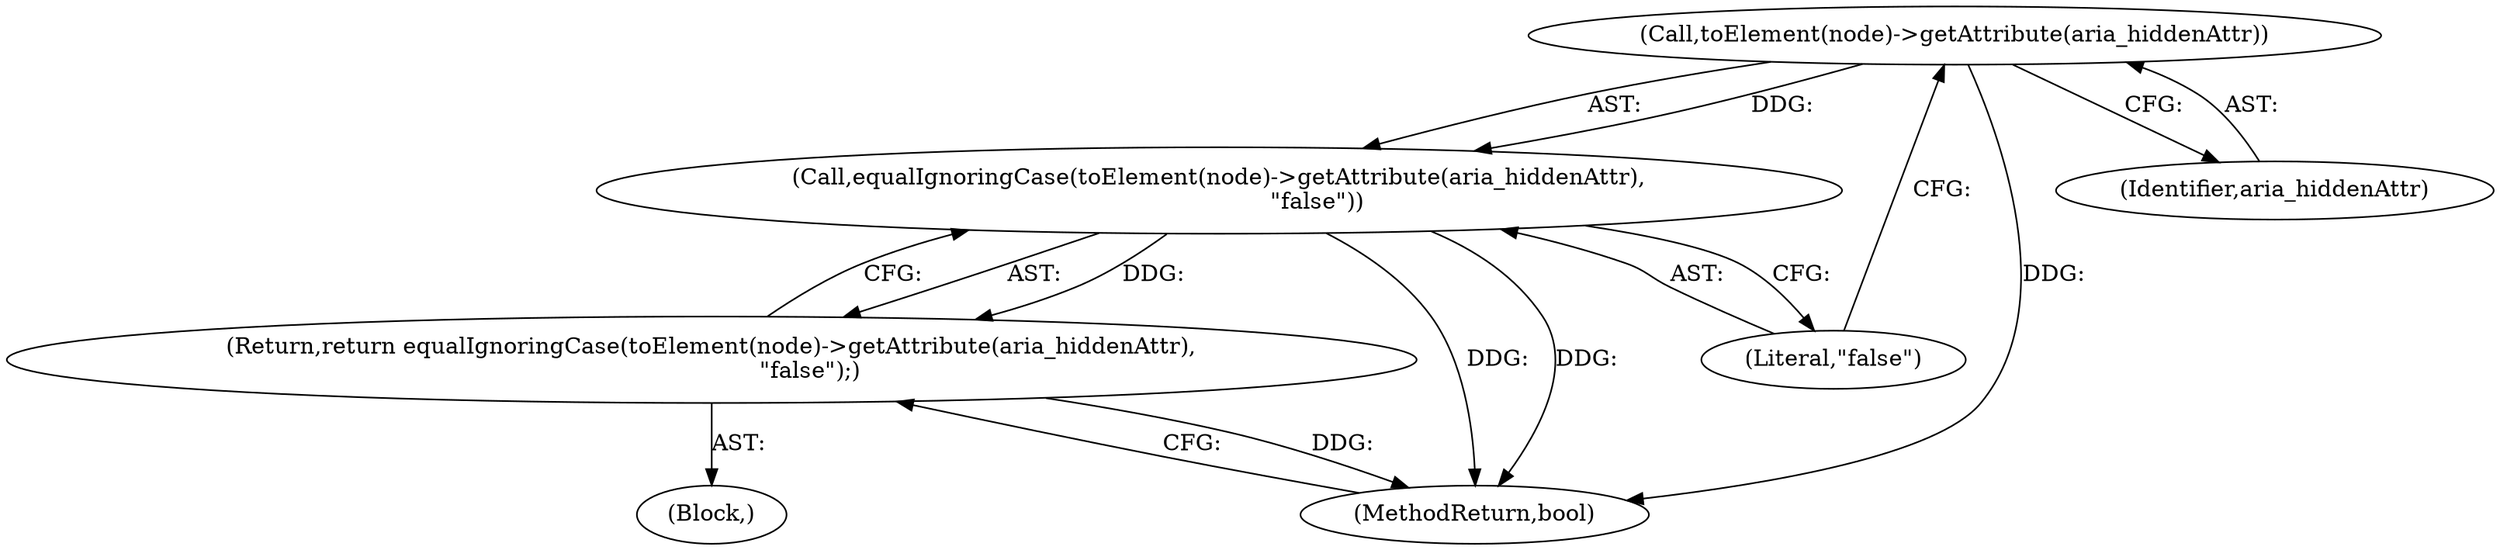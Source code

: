 digraph "1_Chrome_d27468a832d5316884bd02f459cbf493697fd7e1_27@del" {
"1000115" [label="(Call,toElement(node)->getAttribute(aria_hiddenAttr))"];
"1000114" [label="(Call,equalIgnoringCase(toElement(node)->getAttribute(aria_hiddenAttr),\n                           \"false\"))"];
"1000113" [label="(Return,return equalIgnoringCase(toElement(node)->getAttribute(aria_hiddenAttr),\n                           \"false\");)"];
"1000102" [label="(Block,)"];
"1000116" [label="(Identifier,aria_hiddenAttr)"];
"1000115" [label="(Call,toElement(node)->getAttribute(aria_hiddenAttr))"];
"1000113" [label="(Return,return equalIgnoringCase(toElement(node)->getAttribute(aria_hiddenAttr),\n                           \"false\");)"];
"1000114" [label="(Call,equalIgnoringCase(toElement(node)->getAttribute(aria_hiddenAttr),\n                           \"false\"))"];
"1000118" [label="(MethodReturn,bool)"];
"1000117" [label="(Literal,\"false\")"];
"1000115" -> "1000114"  [label="AST: "];
"1000115" -> "1000116"  [label="CFG: "];
"1000116" -> "1000115"  [label="AST: "];
"1000117" -> "1000115"  [label="CFG: "];
"1000115" -> "1000118"  [label="DDG: "];
"1000115" -> "1000114"  [label="DDG: "];
"1000114" -> "1000113"  [label="AST: "];
"1000114" -> "1000117"  [label="CFG: "];
"1000117" -> "1000114"  [label="AST: "];
"1000113" -> "1000114"  [label="CFG: "];
"1000114" -> "1000118"  [label="DDG: "];
"1000114" -> "1000118"  [label="DDG: "];
"1000114" -> "1000113"  [label="DDG: "];
"1000113" -> "1000102"  [label="AST: "];
"1000118" -> "1000113"  [label="CFG: "];
"1000113" -> "1000118"  [label="DDG: "];
}
